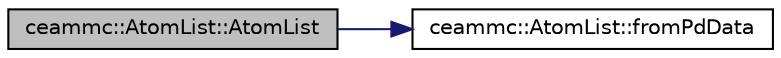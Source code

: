 digraph "ceammc::AtomList::AtomList"
{
  edge [fontname="Helvetica",fontsize="10",labelfontname="Helvetica",labelfontsize="10"];
  node [fontname="Helvetica",fontsize="10",shape=record];
  rankdir="LR";
  Node1 [label="ceammc::AtomList::AtomList",height=0.2,width=0.4,color="black", fillcolor="grey75", style="filled" fontcolor="black"];
  Node1 -> Node2 [color="midnightblue",fontsize="10",style="solid",fontname="Helvetica"];
  Node2 [label="ceammc::AtomList::fromPdData",height=0.2,width=0.4,color="black", fillcolor="white", style="filled",URL="$classceammc_1_1_atom_list.html#a4a2e9ce3816e03a75a7e26eaac83e6fe"];
}
